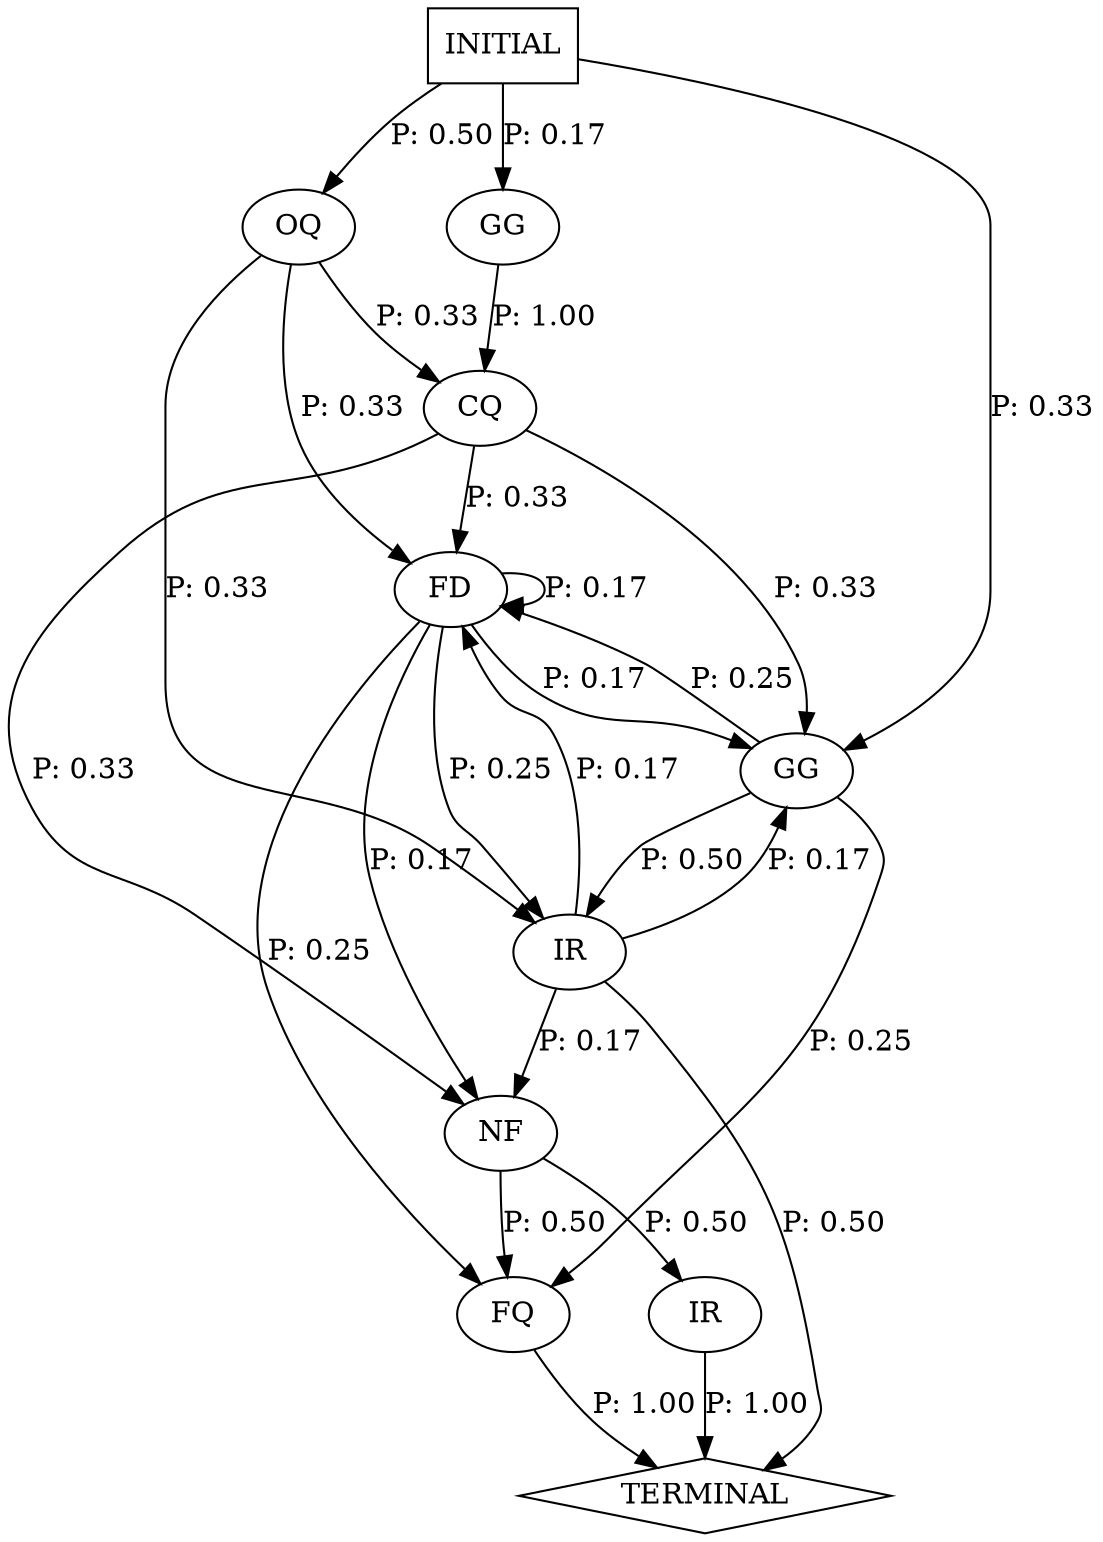 digraph G {
  0 [label="CQ"];
  1 [label="FD"];
  2 [label="FQ"];
  3 [label="GG"];
  4 [label="GG"];
  5 [label="IR"];
  6 [label="IR"];
  7 [label="NF"];
  8 [label="OQ"];
  9 [label="TERMINAL",shape=diamond];
  10 [label="INITIAL",shape=box];
0->1 [label="P: 0.33"];
0->4 [label="P: 0.33"];
0->7 [label="P: 0.33"];
1->1 [label="P: 0.17"];
1->2 [label="P: 0.25"];
1->4 [label="P: 0.17"];
1->6 [label="P: 0.25"];
1->7 [label="P: 0.17"];
2->9 [label="P: 1.00"];
3->0 [label="P: 1.00"];
4->1 [label="P: 0.25"];
4->2 [label="P: 0.25"];
4->6 [label="P: 0.50"];
5->9 [label="P: 1.00"];
6->1 [label="P: 0.17"];
6->4 [label="P: 0.17"];
6->7 [label="P: 0.17"];
6->9 [label="P: 0.50"];
7->2 [label="P: 0.50"];
7->5 [label="P: 0.50"];
8->0 [label="P: 0.33"];
8->1 [label="P: 0.33"];
8->6 [label="P: 0.33"];
10->3 [label="P: 0.17"];
10->4 [label="P: 0.33"];
10->8 [label="P: 0.50"];
}
